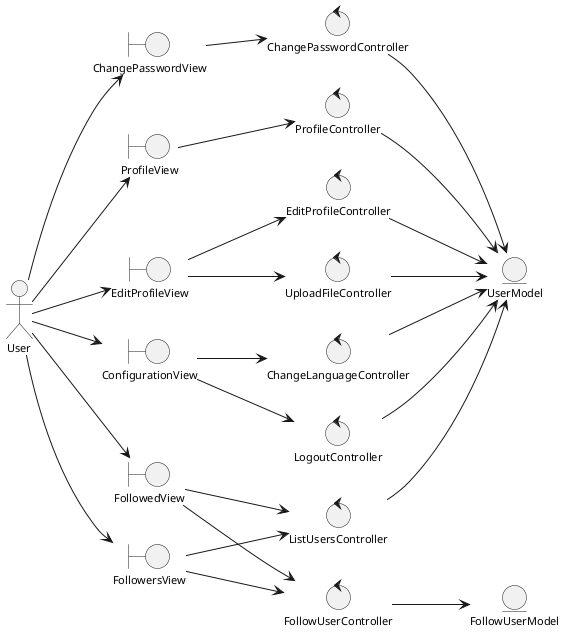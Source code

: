 @startuml analysisClassDiagramUserManagement
skinparam style strictuml
left to right direction
skinparam defaultTextAlignment center
skinparam defaultFontSize 11

actor "User" as user

entity "UserModel" as userModel
entity "FollowUserModel" as followUserModel

boundary "ProfileView" as profileView
boundary "EditProfileView" as editProfileView
boundary "ConfigurationView" as configurationView
boundary "ChangePasswordView" as changePasswordView
boundary "FollowersView" as followersView
boundary "FollowedView" as followedView

control "ProfileController" as profileController
control "EditProfileController" as editProfileController
control "ChangeLanguageController" as changeLanguageController
control "ChangePasswordController" as changePasswordController
control "ListUsersController" as listUsersController
control "LogoutController" as logoutController
control "UploadFileController" as uploadFileController
control "LogoutController" as logoutController
control "FollowUserController" as followUserController

user --> profileView
user --> editProfileView
user --> configurationView
user --> changePasswordView
user --> followersView
user --> followedView

profileView --> profileController
editProfileView --> editProfileController
editProfileView --> uploadFileController
configurationView --> changeLanguageController
configurationView --> logoutController
changePasswordView --> changePasswordController
followersView --> listUsersController
followedView --> listUsersController
followersView --> followUserController
followedView --> followUserController

profileController --> userModel
editProfileController --> userModel
changeLanguageController --> userModel
changePasswordController --> userModel
listUsersController --> userModel
logoutController --> userModel
uploadFileController --> userModel
followUserController --> followUserModel

@enduml